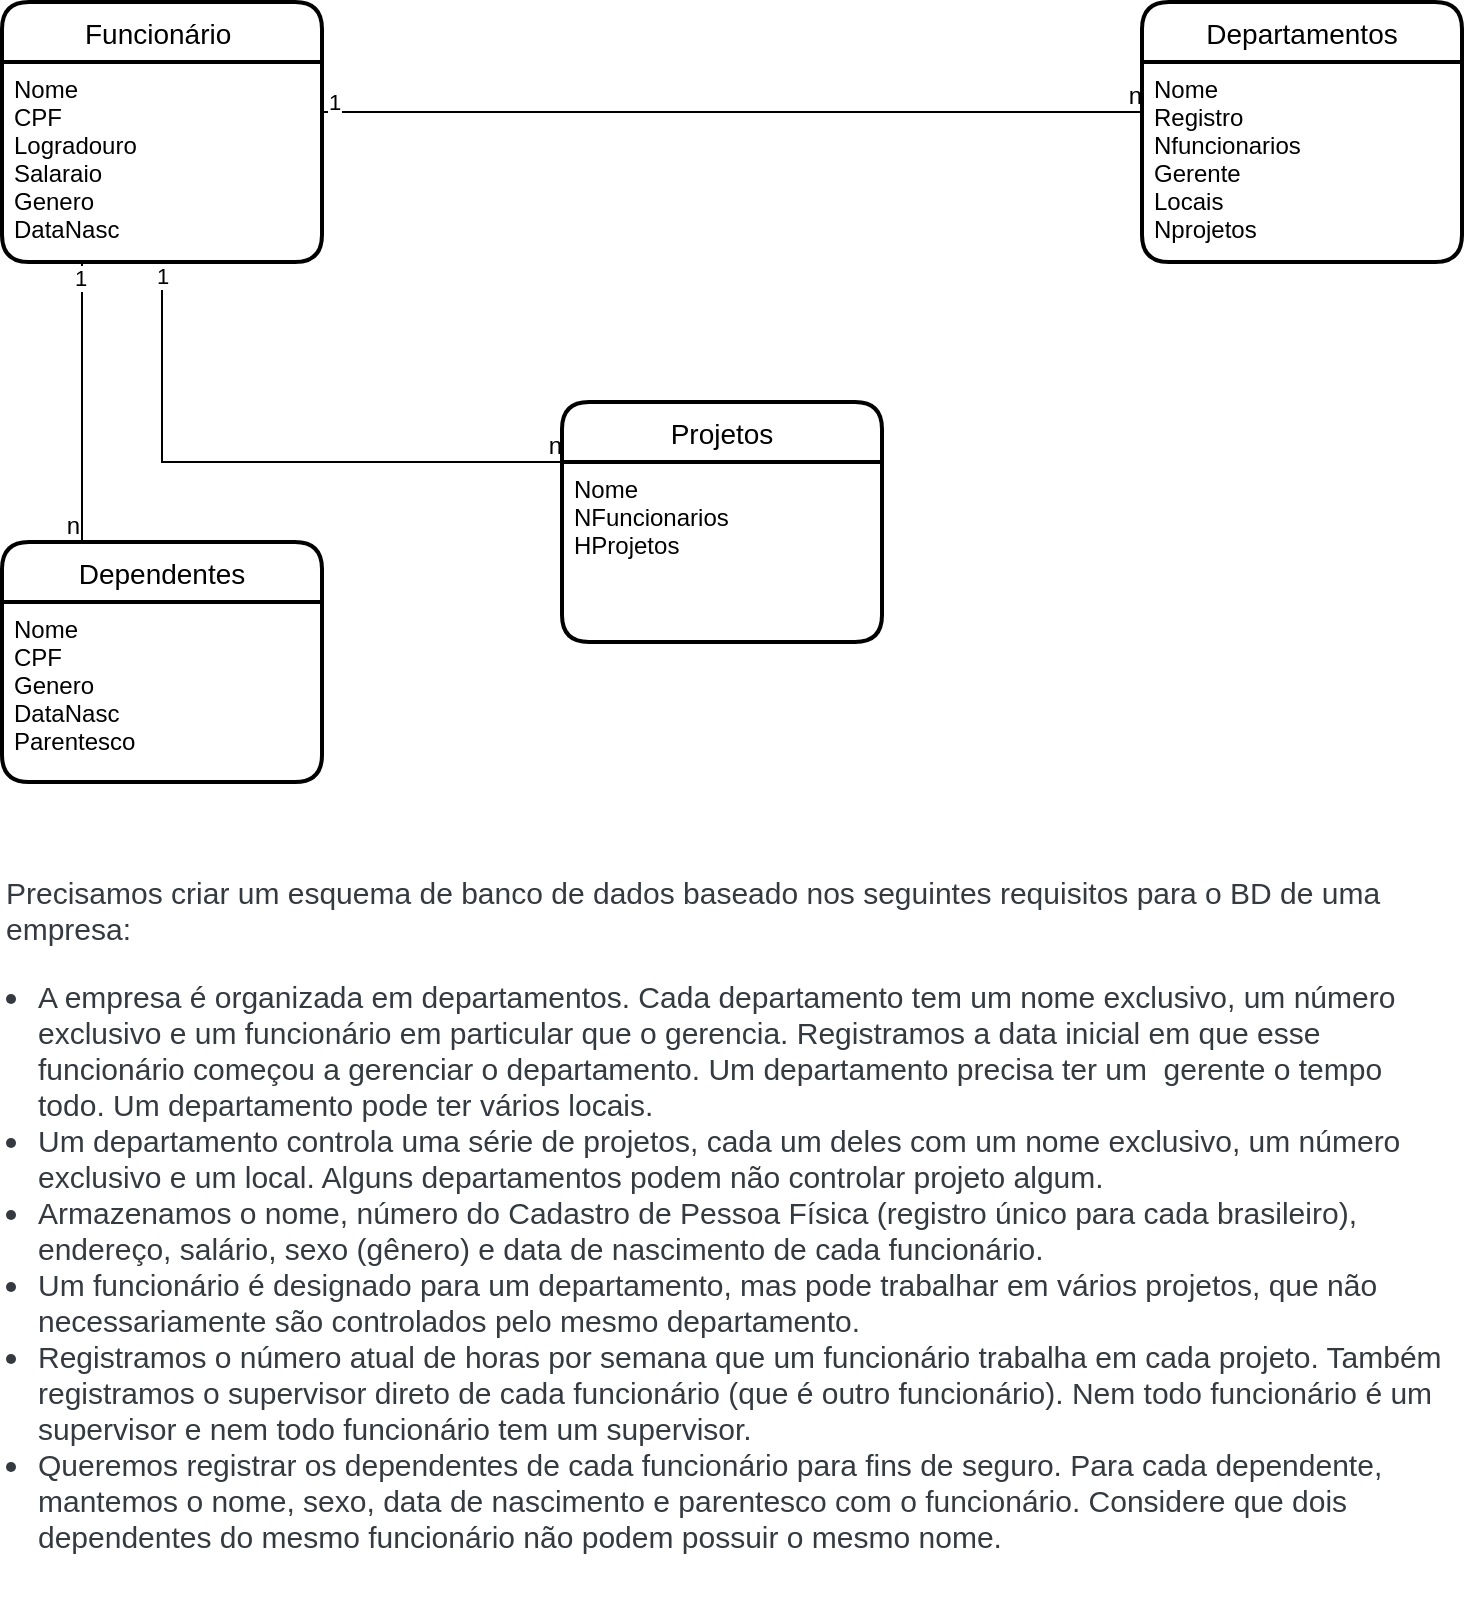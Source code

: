 <mxfile version="14.5.3" type="github">
  <diagram id="Rzhv39uRHPJgM1VJzzdm" name="Page-1">
    <mxGraphModel dx="1178" dy="435" grid="1" gridSize="10" guides="1" tooltips="1" connect="1" arrows="1" fold="1" page="1" pageScale="1" pageWidth="827" pageHeight="1169" math="0" shadow="0">
      <root>
        <mxCell id="0" />
        <mxCell id="1" parent="0" />
        <mxCell id="fRolGcnS6d_slUNVsV01-5" value="Funcionário " style="swimlane;childLayout=stackLayout;horizontal=1;startSize=30;horizontalStack=0;rounded=1;fontSize=14;fontStyle=0;strokeWidth=2;resizeParent=0;resizeLast=1;shadow=0;dashed=0;align=center;" vertex="1" parent="1">
          <mxGeometry x="50" y="190" width="160" height="130" as="geometry">
            <mxRectangle x="50" y="190" width="110" height="30" as="alternateBounds" />
          </mxGeometry>
        </mxCell>
        <mxCell id="fRolGcnS6d_slUNVsV01-6" value="Nome&#xa;CPF&#xa;Logradouro&#xa;Salaraio&#xa;Genero&#xa;DataNasc" style="align=left;strokeColor=none;fillColor=none;spacingLeft=4;fontSize=12;verticalAlign=top;resizable=0;rotatable=0;part=1;" vertex="1" parent="fRolGcnS6d_slUNVsV01-5">
          <mxGeometry y="30" width="160" height="100" as="geometry" />
        </mxCell>
        <mxCell id="fRolGcnS6d_slUNVsV01-7" value="Departamentos" style="swimlane;childLayout=stackLayout;horizontal=1;startSize=30;horizontalStack=0;rounded=1;fontSize=14;fontStyle=0;strokeWidth=2;resizeParent=0;resizeLast=1;shadow=0;dashed=0;align=center;" vertex="1" parent="1">
          <mxGeometry x="620" y="190" width="160" height="130" as="geometry" />
        </mxCell>
        <mxCell id="fRolGcnS6d_slUNVsV01-8" value="Nome&#xa;Registro&#xa;Nfuncionarios&#xa;Gerente&#xa;Locais&#xa;Nprojetos" style="align=left;strokeColor=none;fillColor=none;spacingLeft=4;fontSize=12;verticalAlign=top;resizable=0;rotatable=0;part=1;" vertex="1" parent="fRolGcnS6d_slUNVsV01-7">
          <mxGeometry y="30" width="160" height="100" as="geometry" />
        </mxCell>
        <mxCell id="fRolGcnS6d_slUNVsV01-9" value="Projetos" style="swimlane;childLayout=stackLayout;horizontal=1;startSize=30;horizontalStack=0;rounded=1;fontSize=14;fontStyle=0;strokeWidth=2;resizeParent=0;resizeLast=1;shadow=0;dashed=0;align=center;" vertex="1" parent="1">
          <mxGeometry x="330" y="390" width="160" height="120" as="geometry" />
        </mxCell>
        <mxCell id="fRolGcnS6d_slUNVsV01-10" value="Nome&#xa;NFuncionarios&#xa;HProjetos" style="align=left;strokeColor=none;fillColor=none;spacingLeft=4;fontSize=12;verticalAlign=top;resizable=0;rotatable=0;part=1;" vertex="1" parent="fRolGcnS6d_slUNVsV01-9">
          <mxGeometry y="30" width="160" height="90" as="geometry" />
        </mxCell>
        <mxCell id="fRolGcnS6d_slUNVsV01-12" value="" style="endArrow=none;html=1;rounded=0;entryX=0;entryY=0.25;entryDx=0;entryDy=0;exitX=1;exitY=0.25;exitDx=0;exitDy=0;" edge="1" parent="1" source="fRolGcnS6d_slUNVsV01-6" target="fRolGcnS6d_slUNVsV01-8">
          <mxGeometry relative="1" as="geometry">
            <mxPoint x="200" y="249.71" as="sourcePoint" />
            <mxPoint x="310" y="250" as="targetPoint" />
          </mxGeometry>
        </mxCell>
        <mxCell id="fRolGcnS6d_slUNVsV01-13" value="n" style="resizable=0;html=1;align=right;verticalAlign=bottom;" connectable="0" vertex="1" parent="fRolGcnS6d_slUNVsV01-12">
          <mxGeometry x="1" relative="1" as="geometry" />
        </mxCell>
        <mxCell id="fRolGcnS6d_slUNVsV01-17" value="1" style="edgeLabel;html=1;align=center;verticalAlign=middle;resizable=0;points=[];" vertex="1" connectable="0" parent="fRolGcnS6d_slUNVsV01-12">
          <mxGeometry x="-0.972" y="1" relative="1" as="geometry">
            <mxPoint y="-4" as="offset" />
          </mxGeometry>
        </mxCell>
        <mxCell id="fRolGcnS6d_slUNVsV01-15" value="&lt;p id=&quot;yui_3_17_2_1_1617393367127_50&quot; style=&quot;box-sizing: border-box; margin-top: 0px; margin-bottom: 1rem; color: rgb(52, 58, 64); font-family: poppins, sans-serif; font-size: 15px; font-style: normal; font-weight: 400; letter-spacing: normal; text-align: left; text-indent: 0px; text-transform: none; word-spacing: 0px; background-color: rgb(255, 255, 255);&quot;&gt;&lt;span id=&quot;yui_3_17_2_1_1617393367127_49&quot; style=&quot;box-sizing: border-box ; font-size: 0.938rem&quot;&gt;Precisamos criar um esquema de banco de dados baseado nos seguintes requisitos para o BD de uma empresa:&lt;/span&gt;&lt;/p&gt;&lt;p style=&quot;box-sizing: border-box; margin-top: 0px; margin-bottom: 1rem; color: rgb(52, 58, 64); font-family: poppins, sans-serif; font-size: 15px; font-style: normal; font-weight: 400; letter-spacing: normal; text-align: left; text-indent: 0px; text-transform: none; word-spacing: 0px; background-color: rgb(255, 255, 255);&quot;&gt;&lt;/p&gt;&lt;div id=&quot;yui_3_17_2_1_1617393367127_53&quot; style=&quot;box-sizing: border-box; color: rgb(52, 58, 64); font-family: poppins, sans-serif; font-size: 15px; font-style: normal; font-weight: 400; letter-spacing: normal; text-align: left; text-indent: 0px; text-transform: none; word-spacing: 0px; background-color: rgb(255, 255, 255);&quot;&gt;&lt;ul id=&quot;yui_3_17_2_1_1617393367127_52&quot; style=&quot;box-sizing: border-box ; margin-top: 0px ; margin-bottom: 1rem ; padding-left: 1rem&quot;&gt;&lt;li id=&quot;yui_3_17_2_1_1617393367127_51&quot; style=&quot;box-sizing: border-box&quot;&gt;A empresa é organizada em departamentos. Cada departamento tem um nome exclusivo, um número exclusivo e um funcionário em particular que o gerencia. Registramos a data inicial em que esse funcionário começou a gerenciar o departamento. Um departamento precisa ter um&amp;nbsp; gerente o tempo todo. Um departamento pode ter vários locais.&lt;/li&gt;&lt;li id=&quot;yui_3_17_2_1_1617393367127_55&quot; style=&quot;box-sizing: border-box&quot;&gt;Um departamento controla uma série de projetos, cada um deles com um nome exclusivo, um número exclusivo e um local. Alguns departamentos podem não controlar projeto algum.&lt;/li&gt;&lt;li id=&quot;yui_3_17_2_1_1617393367127_54&quot; style=&quot;box-sizing: border-box&quot;&gt;Armazenamos o nome, número do Cadastro de Pessoa Física (registro único para cada brasileiro), endereço, salário, sexo (gênero) e data de nascimento de cada funcionário.&amp;nbsp;&lt;/li&gt;&lt;li id=&quot;yui_3_17_2_1_1617393367127_56&quot; style=&quot;box-sizing: border-box&quot;&gt;Um funcionário é designado para um departamento, mas pode trabalhar em vários projetos, que não necessariamente são controlados pelo mesmo departamento.&lt;/li&gt;&lt;li style=&quot;box-sizing: border-box&quot;&gt;Registramos o número atual de horas por semana que um funcionário trabalha em cada projeto. Também registramos o supervisor direto de cada funcionário (que é outro funcionário). Nem todo funcionário é um supervisor e nem todo funcionário tem um supervisor.&lt;/li&gt;&lt;li style=&quot;box-sizing: border-box&quot;&gt;Queremos registrar os dependentes de cada funcionário para fins de seguro. Para cada dependente, mantemos o nome, sexo, data de nascimento e parentesco com o funcionário. Considere que dois dependentes do mesmo funcionário não podem possuir o mesmo nome.&lt;/li&gt;&lt;/ul&gt;&lt;/div&gt;" style="text;whiteSpace=wrap;html=1;" vertex="1" parent="1">
          <mxGeometry x="50" y="620" width="720" height="380" as="geometry" />
        </mxCell>
        <mxCell id="fRolGcnS6d_slUNVsV01-18" value="" style="endArrow=none;html=1;rounded=0;exitX=0.5;exitY=1;exitDx=0;exitDy=0;entryX=0;entryY=0;entryDx=0;entryDy=0;" edge="1" parent="1" source="fRolGcnS6d_slUNVsV01-6" target="fRolGcnS6d_slUNVsV01-10">
          <mxGeometry relative="1" as="geometry">
            <mxPoint x="370" y="330" as="sourcePoint" />
            <mxPoint x="530" y="330" as="targetPoint" />
            <Array as="points">
              <mxPoint x="130" y="420" />
            </Array>
          </mxGeometry>
        </mxCell>
        <mxCell id="fRolGcnS6d_slUNVsV01-19" value="n" style="resizable=0;html=1;align=right;verticalAlign=bottom;" connectable="0" vertex="1" parent="fRolGcnS6d_slUNVsV01-18">
          <mxGeometry x="1" relative="1" as="geometry" />
        </mxCell>
        <mxCell id="fRolGcnS6d_slUNVsV01-20" value="1" style="edgeLabel;html=1;align=center;verticalAlign=middle;resizable=0;points=[];" vertex="1" connectable="0" parent="fRolGcnS6d_slUNVsV01-18">
          <mxGeometry x="-0.955" relative="1" as="geometry">
            <mxPoint as="offset" />
          </mxGeometry>
        </mxCell>
        <mxCell id="fRolGcnS6d_slUNVsV01-21" value="Dependentes" style="swimlane;childLayout=stackLayout;horizontal=1;startSize=30;horizontalStack=0;rounded=1;fontSize=14;fontStyle=0;strokeWidth=2;resizeParent=0;resizeLast=1;shadow=0;dashed=0;align=center;" vertex="1" parent="1">
          <mxGeometry x="50" y="460" width="160" height="120" as="geometry" />
        </mxCell>
        <mxCell id="fRolGcnS6d_slUNVsV01-22" value="Nome&#xa;CPF&#xa;Genero&#xa;DataNasc&#xa;Parentesco&#xa;" style="align=left;strokeColor=none;fillColor=none;spacingLeft=4;fontSize=12;verticalAlign=top;resizable=0;rotatable=0;part=1;" vertex="1" parent="fRolGcnS6d_slUNVsV01-21">
          <mxGeometry y="30" width="160" height="90" as="geometry" />
        </mxCell>
        <mxCell id="fRolGcnS6d_slUNVsV01-23" value="" style="endArrow=none;html=1;rounded=0;exitX=0.25;exitY=1;exitDx=0;exitDy=0;entryX=0.25;entryY=0;entryDx=0;entryDy=0;" edge="1" parent="1" source="fRolGcnS6d_slUNVsV01-6" target="fRolGcnS6d_slUNVsV01-21">
          <mxGeometry relative="1" as="geometry">
            <mxPoint x="360" y="470" as="sourcePoint" />
            <mxPoint x="520" y="470" as="targetPoint" />
          </mxGeometry>
        </mxCell>
        <mxCell id="fRolGcnS6d_slUNVsV01-24" value="n" style="resizable=0;html=1;align=right;verticalAlign=bottom;" connectable="0" vertex="1" parent="fRolGcnS6d_slUNVsV01-23">
          <mxGeometry x="1" relative="1" as="geometry" />
        </mxCell>
        <mxCell id="fRolGcnS6d_slUNVsV01-25" value="1" style="edgeLabel;html=1;align=center;verticalAlign=middle;resizable=0;points=[];" vertex="1" connectable="0" parent="fRolGcnS6d_slUNVsV01-23">
          <mxGeometry x="-0.888" y="-1" relative="1" as="geometry">
            <mxPoint as="offset" />
          </mxGeometry>
        </mxCell>
      </root>
    </mxGraphModel>
  </diagram>
</mxfile>
